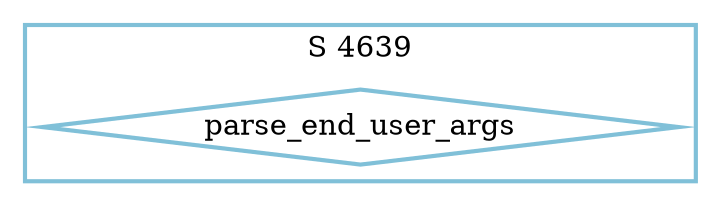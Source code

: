 digraph G {
  ratio=0.500000;
  "UV parse_end_user_args (4639)" [shape=diamond,
                                   label="parse_end_user_args",
                                   color="#80C0D8", style=bold];
  
  subgraph cluster_4639 { label="S 4639";
    color="#80C0D8";
    style=bold;
    "UV parse_end_user_args (4639)"; };
  
  
  }
